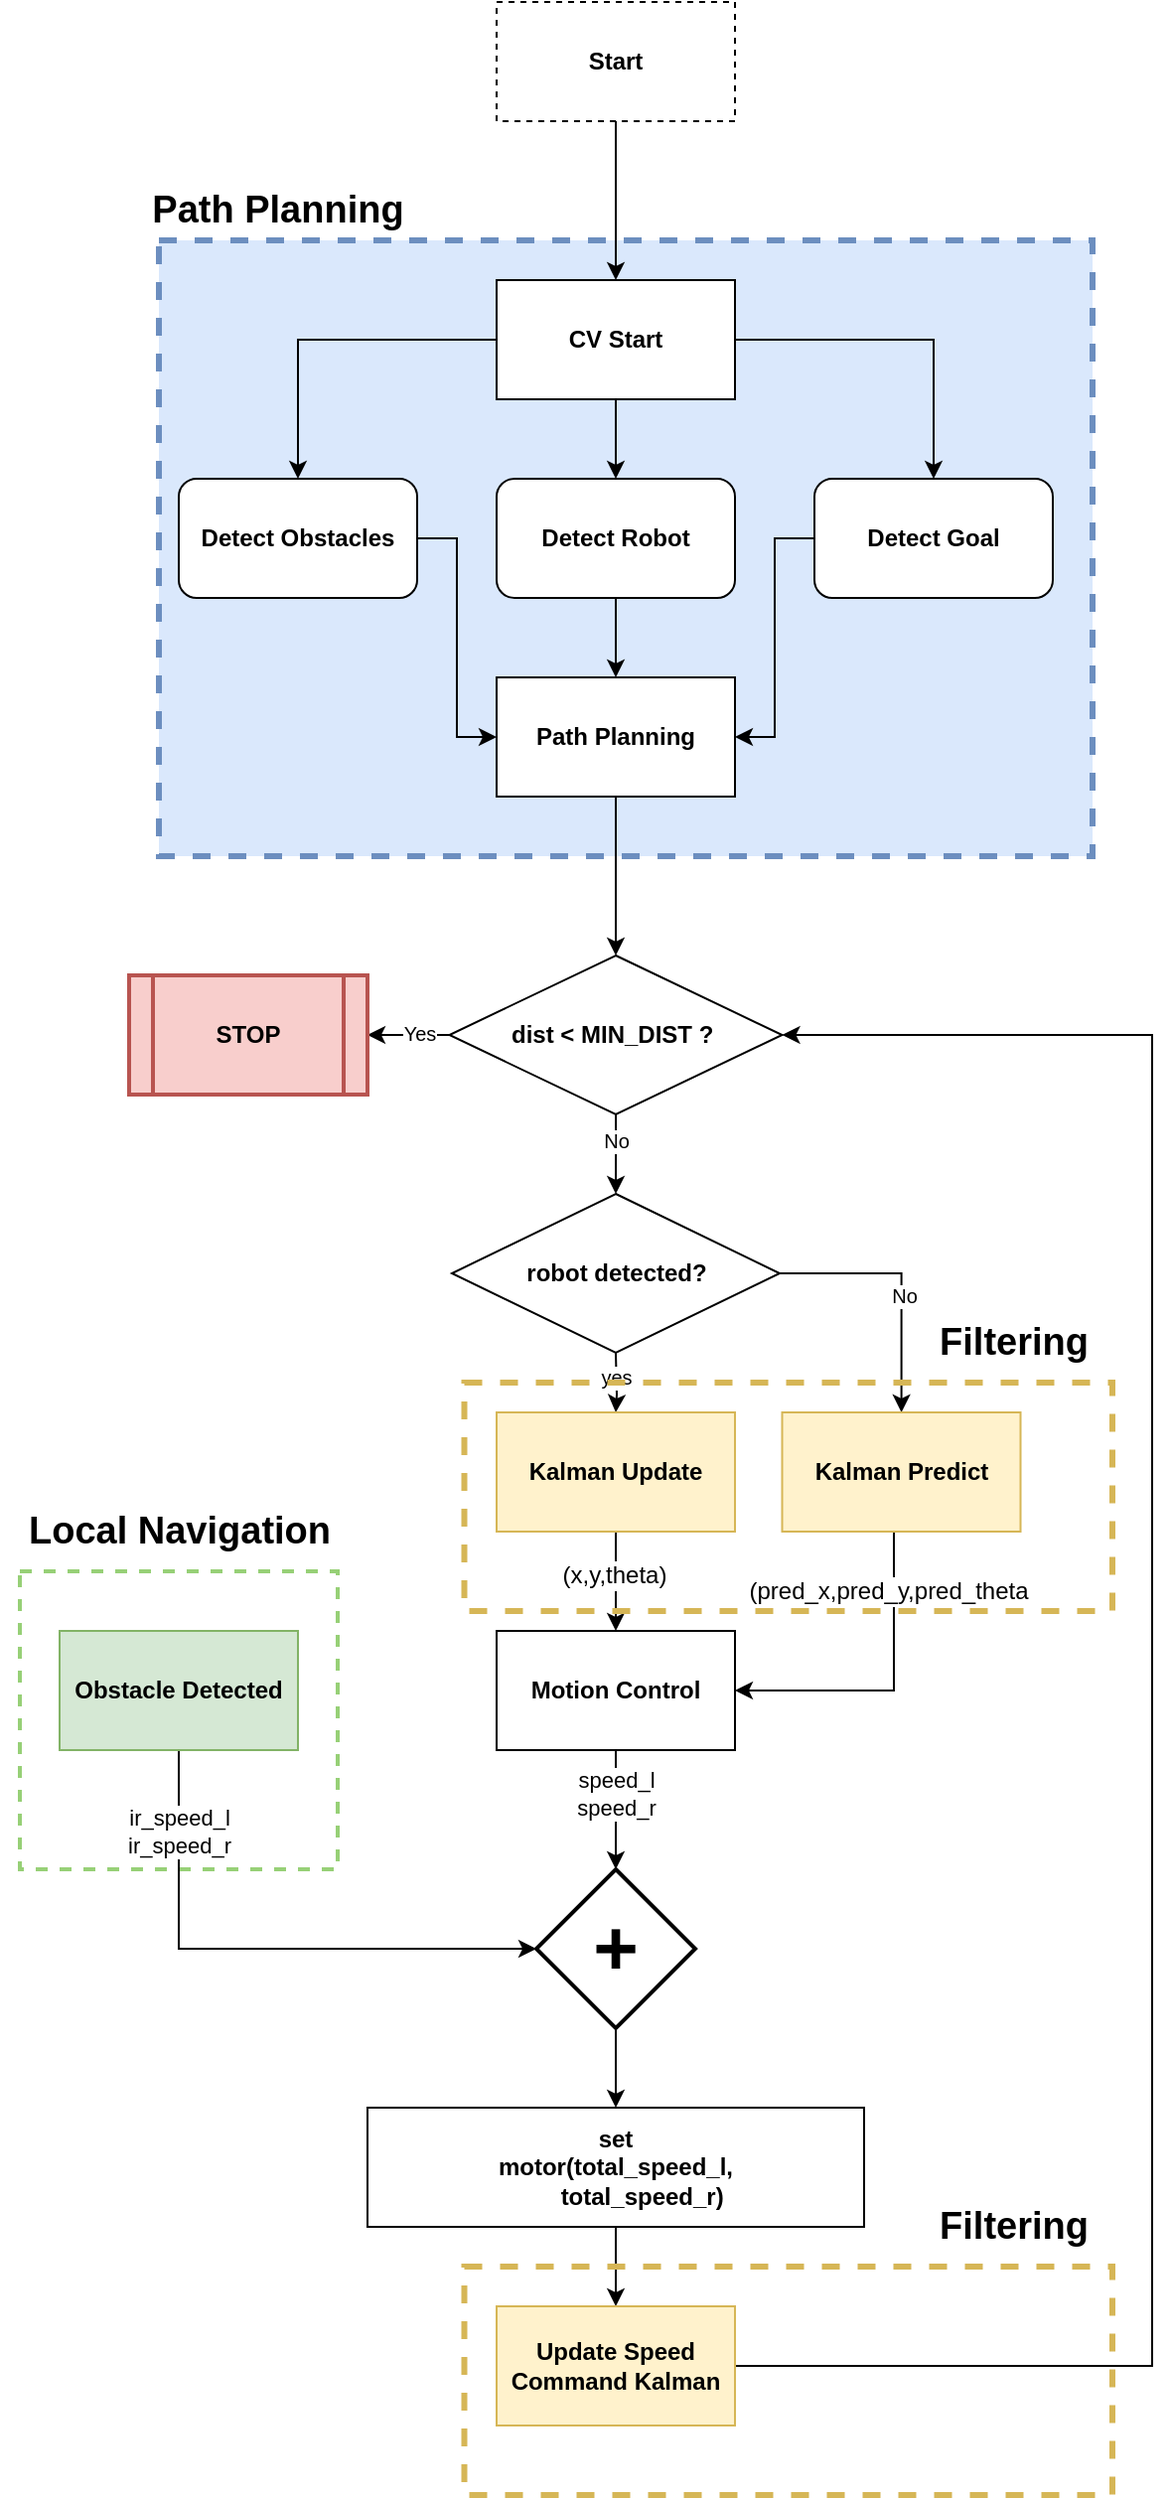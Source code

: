 <mxfile version="20.2.3" type="device"><diagram id="w3UW6h-28MyHjt62SmX1" name="Page-1"><mxGraphModel dx="3134" dy="1424" grid="1" gridSize="10" guides="1" tooltips="1" connect="1" arrows="1" fold="1" page="1" pageScale="1" pageWidth="827" pageHeight="1169" math="0" shadow="0"><root><mxCell id="0"/><mxCell id="1" parent="0"/><mxCell id="I2wobi8jeFxqBqnYYOtL-53" value="" style="rounded=0;whiteSpace=wrap;html=1;fontSize=1;strokeWidth=2;dashed=1;strokeColor=#97D077;fillColor=none;" vertex="1" parent="1"><mxGeometry x="-100" y="860" width="160" height="150" as="geometry"/></mxCell><mxCell id="I2wobi8jeFxqBqnYYOtL-14" value="" style="rounded=0;whiteSpace=wrap;html=1;dashed=1;fillColor=#dae8fc;strokeColor=#6c8ebf;strokeWidth=3;" vertex="1" parent="1"><mxGeometry x="-30" y="190" width="470" height="310" as="geometry"/></mxCell><mxCell id="I2wobi8jeFxqBqnYYOtL-3" value="" style="edgeStyle=orthogonalEdgeStyle;rounded=0;orthogonalLoop=1;jettySize=auto;html=1;" edge="1" parent="1" source="I2wobi8jeFxqBqnYYOtL-1" target="I2wobi8jeFxqBqnYYOtL-2"><mxGeometry relative="1" as="geometry"/></mxCell><mxCell id="I2wobi8jeFxqBqnYYOtL-1" value="&lt;b&gt;Start&lt;/b&gt;" style="rounded=0;whiteSpace=wrap;html=1;dashed=1;" vertex="1" parent="1"><mxGeometry x="140" y="70" width="120" height="60" as="geometry"/></mxCell><mxCell id="I2wobi8jeFxqBqnYYOtL-7" value="" style="edgeStyle=orthogonalEdgeStyle;rounded=0;orthogonalLoop=1;jettySize=auto;html=1;" edge="1" parent="1" source="I2wobi8jeFxqBqnYYOtL-2" target="I2wobi8jeFxqBqnYYOtL-5"><mxGeometry relative="1" as="geometry"/></mxCell><mxCell id="I2wobi8jeFxqBqnYYOtL-8" style="edgeStyle=orthogonalEdgeStyle;rounded=0;orthogonalLoop=1;jettySize=auto;html=1;entryX=0.5;entryY=0;entryDx=0;entryDy=0;" edge="1" parent="1" source="I2wobi8jeFxqBqnYYOtL-2" target="I2wobi8jeFxqBqnYYOtL-4"><mxGeometry relative="1" as="geometry"/></mxCell><mxCell id="I2wobi8jeFxqBqnYYOtL-9" style="edgeStyle=orthogonalEdgeStyle;rounded=0;orthogonalLoop=1;jettySize=auto;html=1;entryX=0.5;entryY=0;entryDx=0;entryDy=0;" edge="1" parent="1" source="I2wobi8jeFxqBqnYYOtL-2" target="I2wobi8jeFxqBqnYYOtL-6"><mxGeometry relative="1" as="geometry"/></mxCell><mxCell id="I2wobi8jeFxqBqnYYOtL-2" value="&lt;b&gt;CV Start&lt;/b&gt;" style="rounded=0;whiteSpace=wrap;html=1;" vertex="1" parent="1"><mxGeometry x="140" y="210" width="120" height="60" as="geometry"/></mxCell><mxCell id="I2wobi8jeFxqBqnYYOtL-11" style="edgeStyle=orthogonalEdgeStyle;rounded=0;orthogonalLoop=1;jettySize=auto;html=1;entryX=0;entryY=0.5;entryDx=0;entryDy=0;" edge="1" parent="1" source="I2wobi8jeFxqBqnYYOtL-4" target="I2wobi8jeFxqBqnYYOtL-10"><mxGeometry relative="1" as="geometry"/></mxCell><mxCell id="I2wobi8jeFxqBqnYYOtL-4" value="Detect Obstacles" style="rounded=1;whiteSpace=wrap;html=1;fontStyle=1" vertex="1" parent="1"><mxGeometry x="-20" y="310" width="120" height="60" as="geometry"/></mxCell><mxCell id="I2wobi8jeFxqBqnYYOtL-12" value="" style="edgeStyle=orthogonalEdgeStyle;rounded=0;orthogonalLoop=1;jettySize=auto;html=1;" edge="1" parent="1" source="I2wobi8jeFxqBqnYYOtL-5" target="I2wobi8jeFxqBqnYYOtL-10"><mxGeometry relative="1" as="geometry"/></mxCell><mxCell id="I2wobi8jeFxqBqnYYOtL-5" value="Detect Robot" style="rounded=1;whiteSpace=wrap;html=1;fontStyle=1" vertex="1" parent="1"><mxGeometry x="140" y="310" width="120" height="60" as="geometry"/></mxCell><mxCell id="I2wobi8jeFxqBqnYYOtL-13" style="edgeStyle=orthogonalEdgeStyle;rounded=0;orthogonalLoop=1;jettySize=auto;html=1;entryX=1;entryY=0.5;entryDx=0;entryDy=0;" edge="1" parent="1" source="I2wobi8jeFxqBqnYYOtL-6" target="I2wobi8jeFxqBqnYYOtL-10"><mxGeometry relative="1" as="geometry"/></mxCell><mxCell id="I2wobi8jeFxqBqnYYOtL-6" value="Detect Goal" style="rounded=1;whiteSpace=wrap;html=1;fontStyle=1" vertex="1" parent="1"><mxGeometry x="300" y="310" width="120" height="60" as="geometry"/></mxCell><mxCell id="I2wobi8jeFxqBqnYYOtL-15" style="edgeStyle=orthogonalEdgeStyle;rounded=0;orthogonalLoop=1;jettySize=auto;html=1;" edge="1" parent="1" source="I2wobi8jeFxqBqnYYOtL-10"><mxGeometry relative="1" as="geometry"><mxPoint x="200.0" y="550" as="targetPoint"/></mxGeometry></mxCell><mxCell id="I2wobi8jeFxqBqnYYOtL-10" value="&lt;b&gt;Path Planning&lt;/b&gt;" style="rounded=0;whiteSpace=wrap;html=1;" vertex="1" parent="1"><mxGeometry x="140" y="410" width="120" height="60" as="geometry"/></mxCell><mxCell id="I2wobi8jeFxqBqnYYOtL-30" value="" style="edgeStyle=orthogonalEdgeStyle;rounded=0;orthogonalLoop=1;jettySize=auto;html=1;fontSize=39;" edge="1" parent="1" source="I2wobi8jeFxqBqnYYOtL-17"><mxGeometry relative="1" as="geometry"><mxPoint x="200" y="670" as="targetPoint"/></mxGeometry></mxCell><mxCell id="I2wobi8jeFxqBqnYYOtL-43" value="No" style="edgeLabel;html=1;align=center;verticalAlign=middle;resizable=0;points=[];fontSize=10;" vertex="1" connectable="0" parent="I2wobi8jeFxqBqnYYOtL-30"><mxGeometry x="-0.375" relative="1" as="geometry"><mxPoint as="offset"/></mxGeometry></mxCell><mxCell id="I2wobi8jeFxqBqnYYOtL-45" value="" style="edgeStyle=orthogonalEdgeStyle;rounded=0;orthogonalLoop=1;jettySize=auto;html=1;fontSize=10;" edge="1" parent="1" source="I2wobi8jeFxqBqnYYOtL-17" target="I2wobi8jeFxqBqnYYOtL-44"><mxGeometry relative="1" as="geometry"/></mxCell><mxCell id="I2wobi8jeFxqBqnYYOtL-46" value="Yes" style="edgeLabel;html=1;align=center;verticalAlign=middle;resizable=0;points=[];fontSize=10;" vertex="1" connectable="0" parent="I2wobi8jeFxqBqnYYOtL-45"><mxGeometry x="-0.255" y="-1" relative="1" as="geometry"><mxPoint as="offset"/></mxGeometry></mxCell><mxCell id="I2wobi8jeFxqBqnYYOtL-17" value="dist &amp;lt; MIN_DIST ?&amp;nbsp;" style="rhombus;whiteSpace=wrap;html=1;strokeWidth=1;fillColor=none;fontStyle=1" vertex="1" parent="1"><mxGeometry x="116.25" y="550" width="167.5" height="80" as="geometry"/></mxCell><mxCell id="I2wobi8jeFxqBqnYYOtL-24" value="" style="edgeStyle=orthogonalEdgeStyle;rounded=0;orthogonalLoop=1;jettySize=auto;html=1;" edge="1" parent="1" source="I2wobi8jeFxqBqnYYOtL-18" target="I2wobi8jeFxqBqnYYOtL-23"><mxGeometry relative="1" as="geometry"/></mxCell><mxCell id="I2wobi8jeFxqBqnYYOtL-27" value="speed_l&lt;br&gt;speed_r" style="edgeLabel;html=1;align=center;verticalAlign=middle;resizable=0;points=[];" vertex="1" connectable="0" parent="I2wobi8jeFxqBqnYYOtL-24"><mxGeometry x="-0.277" relative="1" as="geometry"><mxPoint as="offset"/></mxGeometry></mxCell><mxCell id="I2wobi8jeFxqBqnYYOtL-18" value="Motion Control" style="whiteSpace=wrap;html=1;fillColor=none;strokeWidth=1;fontStyle=1" vertex="1" parent="1"><mxGeometry x="140" y="890" width="120" height="60" as="geometry"/></mxCell><mxCell id="I2wobi8jeFxqBqnYYOtL-57" value="" style="edgeStyle=orthogonalEdgeStyle;rounded=0;orthogonalLoop=1;jettySize=auto;html=1;fontSize=1;" edge="1" parent="1" source="I2wobi8jeFxqBqnYYOtL-21" target="I2wobi8jeFxqBqnYYOtL-56"><mxGeometry relative="1" as="geometry"/></mxCell><mxCell id="I2wobi8jeFxqBqnYYOtL-21" value="&lt;b&gt;set &lt;br&gt;motor(total_speed_l, &lt;br&gt;&lt;span style=&quot;white-space: pre;&quot;&gt;&#9;&lt;/span&gt;total_speed_r)&lt;/b&gt;" style="whiteSpace=wrap;html=1;fillColor=none;strokeWidth=1;" vertex="1" parent="1"><mxGeometry x="75" y="1130" width="250" height="60" as="geometry"/></mxCell><mxCell id="I2wobi8jeFxqBqnYYOtL-25" style="edgeStyle=orthogonalEdgeStyle;rounded=0;orthogonalLoop=1;jettySize=auto;html=1;entryX=0;entryY=0.5;entryDx=0;entryDy=0;exitX=0.5;exitY=1;exitDx=0;exitDy=0;" edge="1" parent="1" source="I2wobi8jeFxqBqnYYOtL-22" target="I2wobi8jeFxqBqnYYOtL-23"><mxGeometry relative="1" as="geometry"><mxPoint x="17.5" y="960" as="sourcePoint"/><mxPoint x="117.5" y="1060" as="targetPoint"/><Array as="points"><mxPoint x="-20" y="1050"/></Array></mxGeometry></mxCell><mxCell id="I2wobi8jeFxqBqnYYOtL-26" value="ir_speed_l&lt;br&gt;ir_speed_r" style="edgeLabel;html=1;align=center;verticalAlign=middle;resizable=0;points=[];" vertex="1" connectable="0" parent="I2wobi8jeFxqBqnYYOtL-25"><mxGeometry x="-0.66" y="1" relative="1" as="geometry"><mxPoint x="-1" y="-7" as="offset"/></mxGeometry></mxCell><mxCell id="I2wobi8jeFxqBqnYYOtL-22" value="Obstacle Detected" style="whiteSpace=wrap;html=1;fillColor=#d5e8d4;strokeWidth=1;fontStyle=1;strokeColor=#82b366;" vertex="1" parent="1"><mxGeometry x="-80" y="890" width="120" height="60" as="geometry"/></mxCell><mxCell id="I2wobi8jeFxqBqnYYOtL-28" value="" style="edgeStyle=orthogonalEdgeStyle;rounded=0;orthogonalLoop=1;jettySize=auto;html=1;fontSize=39;" edge="1" parent="1" source="I2wobi8jeFxqBqnYYOtL-23" target="I2wobi8jeFxqBqnYYOtL-21"><mxGeometry relative="1" as="geometry"/></mxCell><mxCell id="I2wobi8jeFxqBqnYYOtL-23" value="+" style="rhombus;whiteSpace=wrap;html=1;strokeWidth=2;fillColor=none;fontStyle=1;fontSize=39;" vertex="1" parent="1"><mxGeometry x="160" y="1010" width="80" height="80" as="geometry"/></mxCell><mxCell id="I2wobi8jeFxqBqnYYOtL-35" value="" style="edgeStyle=orthogonalEdgeStyle;rounded=0;orthogonalLoop=1;jettySize=auto;html=1;fontSize=39;" edge="1" parent="1" target="I2wobi8jeFxqBqnYYOtL-34"><mxGeometry relative="1" as="geometry"><mxPoint x="200" y="750" as="sourcePoint"/></mxGeometry></mxCell><mxCell id="I2wobi8jeFxqBqnYYOtL-38" value="&lt;font style=&quot;font-size: 10px;&quot;&gt;yes&lt;/font&gt;" style="edgeLabel;html=1;align=center;verticalAlign=middle;resizable=0;points=[];fontSize=10;" vertex="1" connectable="0" parent="I2wobi8jeFxqBqnYYOtL-35"><mxGeometry x="-0.197" y="-1" relative="1" as="geometry"><mxPoint as="offset"/></mxGeometry></mxCell><mxCell id="I2wobi8jeFxqBqnYYOtL-36" value="" style="edgeStyle=orthogonalEdgeStyle;rounded=0;orthogonalLoop=1;jettySize=auto;html=1;fontSize=39;" edge="1" parent="1" source="I2wobi8jeFxqBqnYYOtL-34" target="I2wobi8jeFxqBqnYYOtL-18"><mxGeometry relative="1" as="geometry"/></mxCell><mxCell id="I2wobi8jeFxqBqnYYOtL-47" value="(x,y,theta)" style="edgeLabel;html=1;align=center;verticalAlign=middle;resizable=0;points=[];fontSize=12;" vertex="1" connectable="0" parent="I2wobi8jeFxqBqnYYOtL-36"><mxGeometry x="-0.128" y="-1" relative="1" as="geometry"><mxPoint as="offset"/></mxGeometry></mxCell><mxCell id="I2wobi8jeFxqBqnYYOtL-34" value="Kalman Update" style="whiteSpace=wrap;html=1;fillColor=#fff2cc;strokeWidth=1;fontStyle=1;strokeColor=#d6b656;" vertex="1" parent="1"><mxGeometry x="140" y="780" width="120" height="60" as="geometry"/></mxCell><mxCell id="I2wobi8jeFxqBqnYYOtL-40" style="edgeStyle=orthogonalEdgeStyle;rounded=0;orthogonalLoop=1;jettySize=auto;html=1;fontSize=10;exitX=1;exitY=0.5;exitDx=0;exitDy=0;" edge="1" parent="1" source="I2wobi8jeFxqBqnYYOtL-37" target="I2wobi8jeFxqBqnYYOtL-39"><mxGeometry relative="1" as="geometry"/></mxCell><mxCell id="I2wobi8jeFxqBqnYYOtL-41" value="No" style="edgeLabel;html=1;align=center;verticalAlign=middle;resizable=0;points=[];fontSize=10;" vertex="1" connectable="0" parent="I2wobi8jeFxqBqnYYOtL-40"><mxGeometry x="0.095" y="1" relative="1" as="geometry"><mxPoint as="offset"/></mxGeometry></mxCell><mxCell id="I2wobi8jeFxqBqnYYOtL-37" value="robot detected?" style="rhombus;whiteSpace=wrap;html=1;strokeWidth=1;fillColor=none;fontStyle=1" vertex="1" parent="1"><mxGeometry x="117.5" y="670" width="165" height="80" as="geometry"/></mxCell><mxCell id="I2wobi8jeFxqBqnYYOtL-42" style="edgeStyle=orthogonalEdgeStyle;rounded=0;orthogonalLoop=1;jettySize=auto;html=1;entryX=1;entryY=0.5;entryDx=0;entryDy=0;fontSize=10;" edge="1" parent="1" source="I2wobi8jeFxqBqnYYOtL-39" target="I2wobi8jeFxqBqnYYOtL-18"><mxGeometry relative="1" as="geometry"><Array as="points"><mxPoint x="340" y="920"/></Array></mxGeometry></mxCell><mxCell id="I2wobi8jeFxqBqnYYOtL-48" value="(pred_x,pred_y,pred_theta" style="edgeLabel;html=1;align=center;verticalAlign=middle;resizable=0;points=[];fontSize=12;" vertex="1" connectable="0" parent="I2wobi8jeFxqBqnYYOtL-42"><mxGeometry x="-0.623" y="-3" relative="1" as="geometry"><mxPoint as="offset"/></mxGeometry></mxCell><mxCell id="I2wobi8jeFxqBqnYYOtL-39" value="Kalman Predict" style="whiteSpace=wrap;html=1;fillColor=#fff2cc;strokeWidth=1;fontStyle=1;strokeColor=#d6b656;" vertex="1" parent="1"><mxGeometry x="283.75" y="780" width="120" height="60" as="geometry"/></mxCell><mxCell id="I2wobi8jeFxqBqnYYOtL-44" value="&lt;b&gt;&lt;font style=&quot;font-size: 12px;&quot;&gt;STOP&lt;/font&gt;&lt;/b&gt;" style="shape=process;whiteSpace=wrap;html=1;backgroundOutline=1;fontSize=10;strokeWidth=2;fillColor=#f8cecc;strokeColor=#b85450;" vertex="1" parent="1"><mxGeometry x="-45" y="560" width="120" height="60" as="geometry"/></mxCell><mxCell id="I2wobi8jeFxqBqnYYOtL-50" value="&lt;b style=&quot;font-size: 19px;&quot;&gt;Local Navigation&lt;/b&gt;" style="text;html=1;align=center;verticalAlign=middle;resizable=0;points=[];autosize=1;strokeColor=none;fillColor=none;fontSize=19;strokeWidth=11;" vertex="1" parent="1"><mxGeometry x="-110" y="820" width="180" height="40" as="geometry"/></mxCell><mxCell id="I2wobi8jeFxqBqnYYOtL-51" value="Path Planning" style="text;html=1;strokeColor=none;fillColor=none;align=center;verticalAlign=middle;whiteSpace=wrap;rounded=0;fontSize=19;fontStyle=1" vertex="1" parent="1"><mxGeometry x="-80" y="160" width="220" height="30" as="geometry"/></mxCell><mxCell id="I2wobi8jeFxqBqnYYOtL-58" style="edgeStyle=orthogonalEdgeStyle;rounded=0;orthogonalLoop=1;jettySize=auto;html=1;entryX=1;entryY=0.5;entryDx=0;entryDy=0;fontSize=1;" edge="1" parent="1" source="I2wobi8jeFxqBqnYYOtL-56" target="I2wobi8jeFxqBqnYYOtL-17"><mxGeometry relative="1" as="geometry"><Array as="points"><mxPoint x="470" y="1260"/><mxPoint x="470" y="590"/></Array></mxGeometry></mxCell><mxCell id="I2wobi8jeFxqBqnYYOtL-56" value="Update Speed Command Kalman" style="whiteSpace=wrap;html=1;fillColor=#fff2cc;strokeWidth=1;fontStyle=1;strokeColor=#d6b656;" vertex="1" parent="1"><mxGeometry x="140" y="1230" width="120" height="60" as="geometry"/></mxCell><mxCell id="I2wobi8jeFxqBqnYYOtL-59" value="" style="rounded=0;whiteSpace=wrap;html=1;fontSize=1;strokeWidth=3;dashed=1;strokeColor=#d6b656;fillColor=none;" vertex="1" parent="1"><mxGeometry x="123.75" y="765" width="326.25" height="115" as="geometry"/></mxCell><mxCell id="I2wobi8jeFxqBqnYYOtL-60" value="&lt;b style=&quot;font-size: 19px;&quot;&gt;Filtering&lt;/b&gt;" style="text;html=1;align=center;verticalAlign=middle;resizable=0;points=[];autosize=1;strokeColor=none;fillColor=none;fontSize=19;strokeWidth=11;" vertex="1" parent="1"><mxGeometry x="350" y="725" width="100" height="40" as="geometry"/></mxCell><mxCell id="I2wobi8jeFxqBqnYYOtL-64" value="" style="rounded=0;whiteSpace=wrap;html=1;fontSize=1;strokeWidth=3;dashed=1;strokeColor=#d6b656;fillColor=none;" vertex="1" parent="1"><mxGeometry x="123.75" y="1210" width="326.25" height="115" as="geometry"/></mxCell><mxCell id="I2wobi8jeFxqBqnYYOtL-65" value="&lt;b style=&quot;font-size: 19px;&quot;&gt;Filtering&lt;/b&gt;" style="text;html=1;align=center;verticalAlign=middle;resizable=0;points=[];autosize=1;strokeColor=none;fillColor=none;fontSize=19;strokeWidth=11;" vertex="1" parent="1"><mxGeometry x="350" y="1170" width="100" height="40" as="geometry"/></mxCell></root></mxGraphModel></diagram></mxfile>